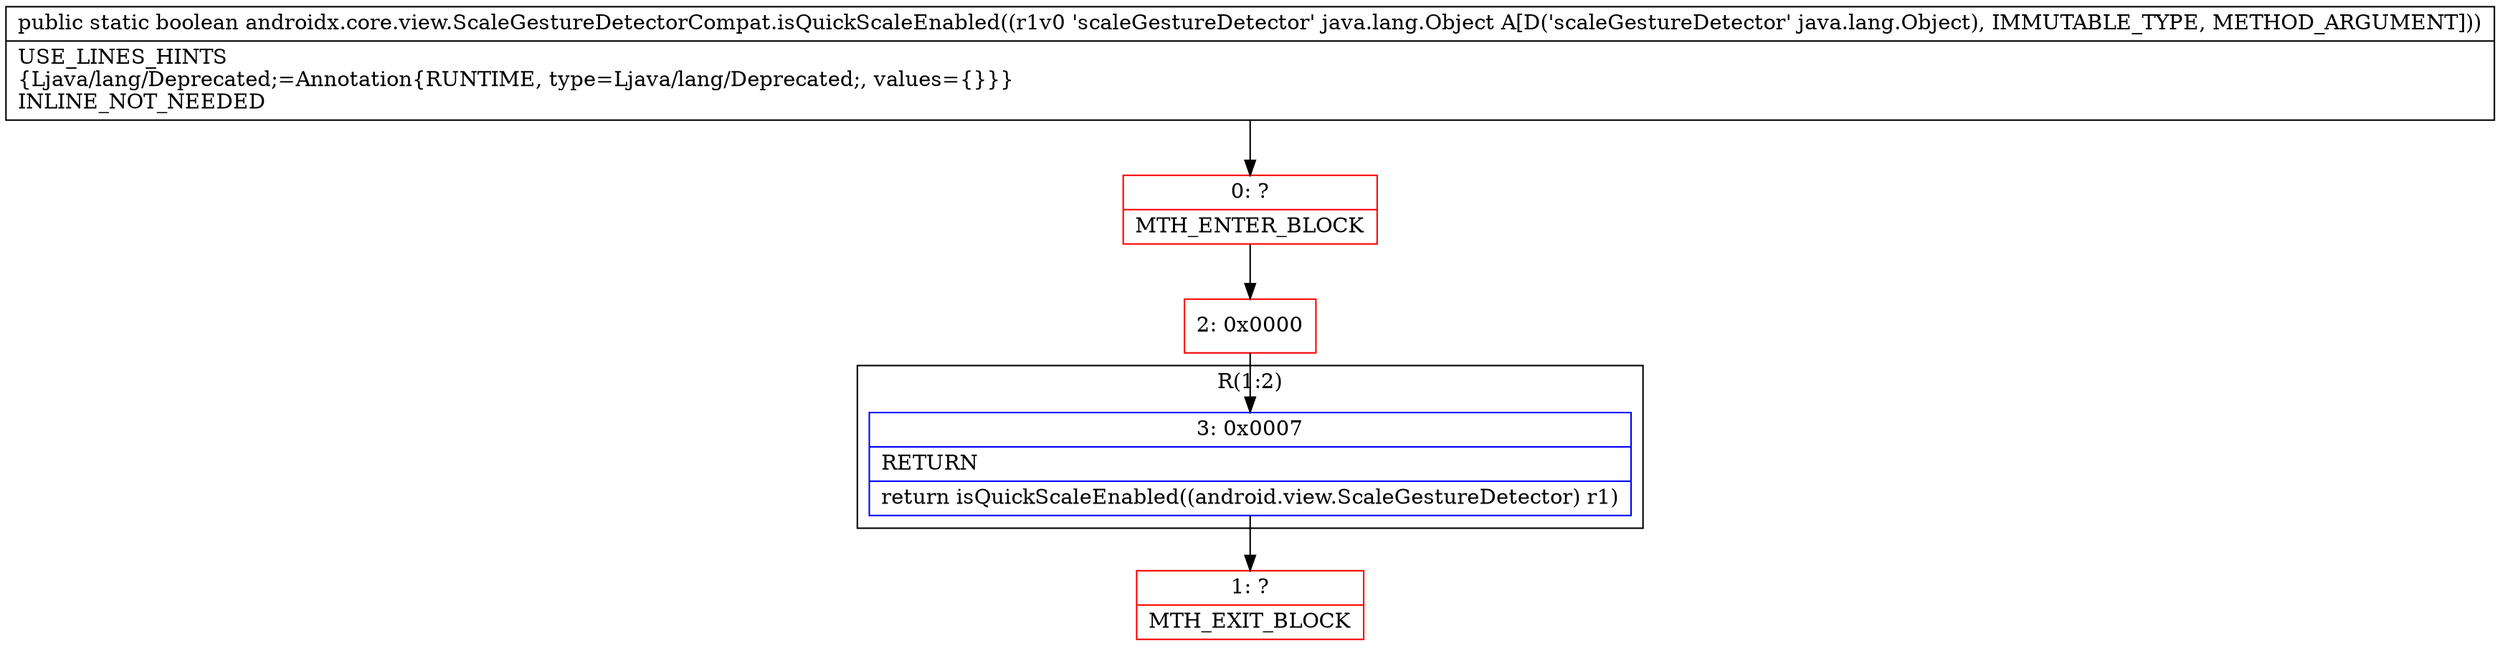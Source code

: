 digraph "CFG forandroidx.core.view.ScaleGestureDetectorCompat.isQuickScaleEnabled(Ljava\/lang\/Object;)Z" {
subgraph cluster_Region_963098439 {
label = "R(1:2)";
node [shape=record,color=blue];
Node_3 [shape=record,label="{3\:\ 0x0007|RETURN\l|return isQuickScaleEnabled((android.view.ScaleGestureDetector) r1)\l}"];
}
Node_0 [shape=record,color=red,label="{0\:\ ?|MTH_ENTER_BLOCK\l}"];
Node_2 [shape=record,color=red,label="{2\:\ 0x0000}"];
Node_1 [shape=record,color=red,label="{1\:\ ?|MTH_EXIT_BLOCK\l}"];
MethodNode[shape=record,label="{public static boolean androidx.core.view.ScaleGestureDetectorCompat.isQuickScaleEnabled((r1v0 'scaleGestureDetector' java.lang.Object A[D('scaleGestureDetector' java.lang.Object), IMMUTABLE_TYPE, METHOD_ARGUMENT]))  | USE_LINES_HINTS\l\{Ljava\/lang\/Deprecated;=Annotation\{RUNTIME, type=Ljava\/lang\/Deprecated;, values=\{\}\}\}\lINLINE_NOT_NEEDED\l}"];
MethodNode -> Node_0;Node_3 -> Node_1;
Node_0 -> Node_2;
Node_2 -> Node_3;
}

